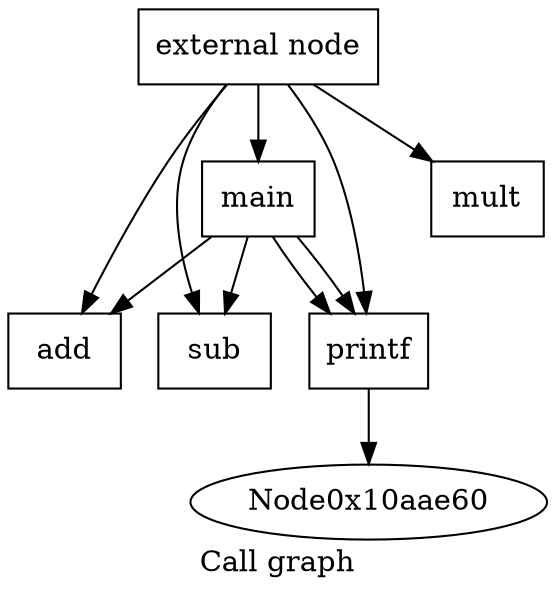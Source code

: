 digraph "Call graph" {
	label="Call graph";

	Node0x10aae30 [shape=record,label="{external node}"];
	Node0x10aae30 -> Node0x10aaed0;
	Node0x10aae30 -> Node0x10aaf70;
	Node0x10aae30 -> Node0x10aaf00;
	Node0x10aae30 -> Node0x10ab020;
	Node0x10aae30 -> Node0x10ab4d0;
	Node0x10aaed0 [shape=record,label="{add}"];
	Node0x10aaf70 [shape=record,label="{sub}"];
	Node0x10aaf00 [shape=record,label="{mult}"];
	Node0x10ab020 [shape=record,label="{main}"];
	Node0x10ab020 -> Node0x10aaed0;
	Node0x10ab020 -> Node0x10ab4d0;
	Node0x10ab020 -> Node0x10aaf70;
	Node0x10ab020 -> Node0x10ab4d0;
	Node0x10ab4d0 [shape=record,label="{printf}"];
	Node0x10ab4d0 -> Node0x10aae60;
}
